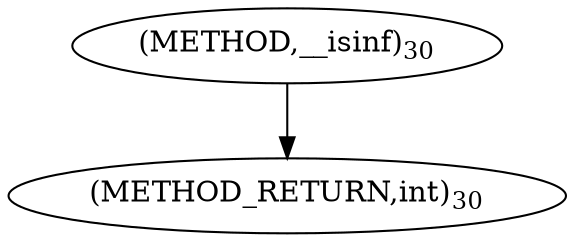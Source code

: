digraph "__isinf" {  
"6225" [label = <(METHOD,__isinf)<SUB>30</SUB>> ]
"6227" [label = <(METHOD_RETURN,int)<SUB>30</SUB>> ]
  "6225" -> "6227" 
}
